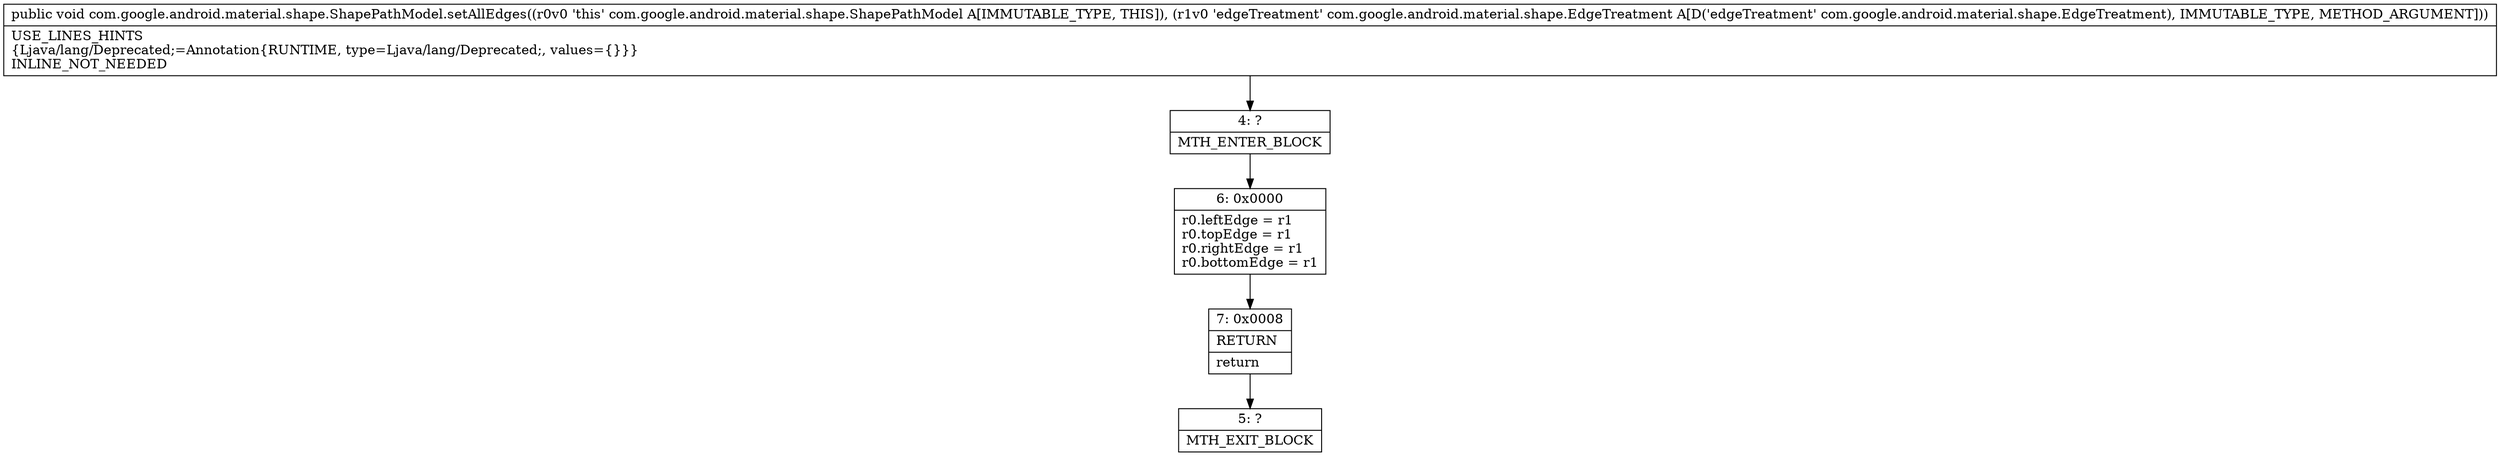 digraph "CFG forcom.google.android.material.shape.ShapePathModel.setAllEdges(Lcom\/google\/android\/material\/shape\/EdgeTreatment;)V" {
Node_4 [shape=record,label="{4\:\ ?|MTH_ENTER_BLOCK\l}"];
Node_6 [shape=record,label="{6\:\ 0x0000|r0.leftEdge = r1\lr0.topEdge = r1\lr0.rightEdge = r1\lr0.bottomEdge = r1\l}"];
Node_7 [shape=record,label="{7\:\ 0x0008|RETURN\l|return\l}"];
Node_5 [shape=record,label="{5\:\ ?|MTH_EXIT_BLOCK\l}"];
MethodNode[shape=record,label="{public void com.google.android.material.shape.ShapePathModel.setAllEdges((r0v0 'this' com.google.android.material.shape.ShapePathModel A[IMMUTABLE_TYPE, THIS]), (r1v0 'edgeTreatment' com.google.android.material.shape.EdgeTreatment A[D('edgeTreatment' com.google.android.material.shape.EdgeTreatment), IMMUTABLE_TYPE, METHOD_ARGUMENT]))  | USE_LINES_HINTS\l\{Ljava\/lang\/Deprecated;=Annotation\{RUNTIME, type=Ljava\/lang\/Deprecated;, values=\{\}\}\}\lINLINE_NOT_NEEDED\l}"];
MethodNode -> Node_4;Node_4 -> Node_6;
Node_6 -> Node_7;
Node_7 -> Node_5;
}


